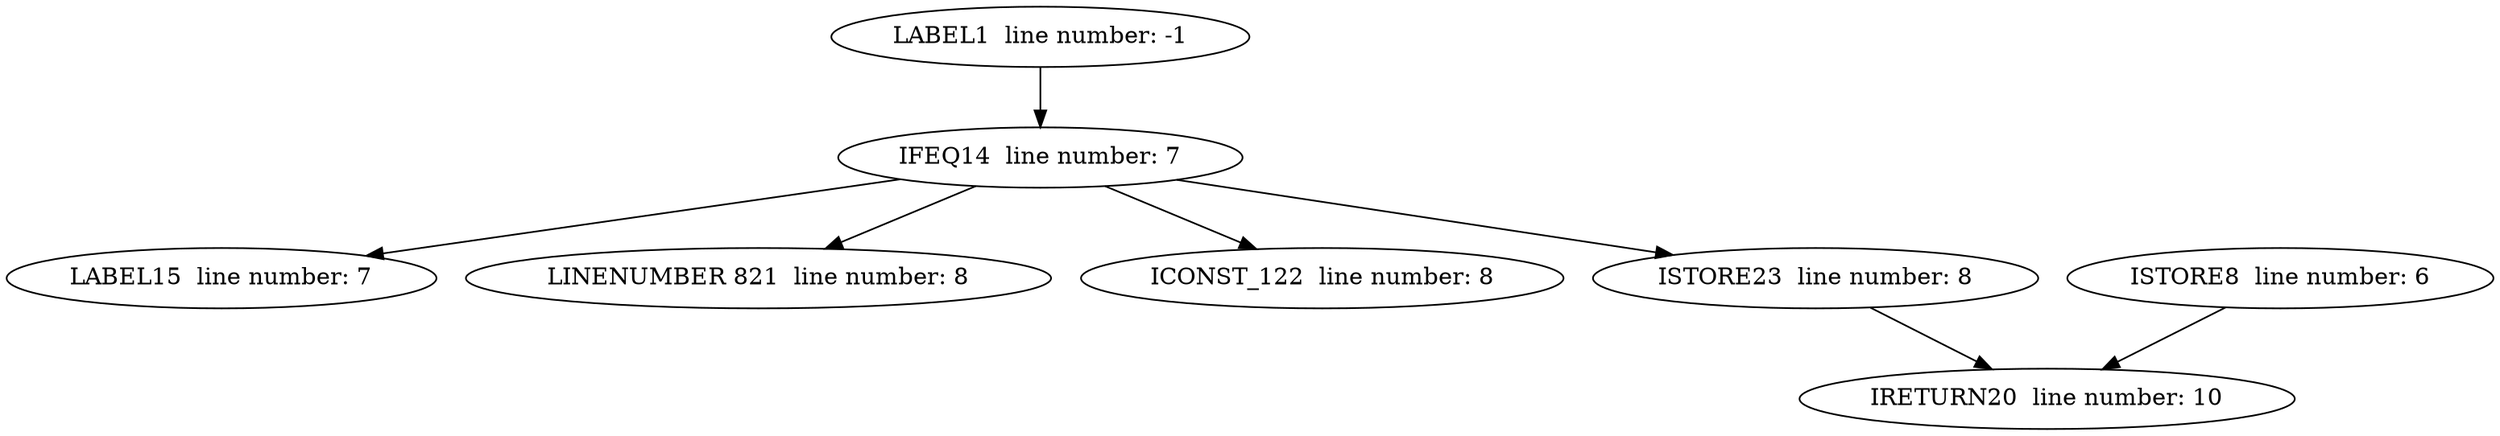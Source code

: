 digraph ProgramGraph {
"LABEL1  line number: -1"->"IFEQ14  line number: 7"
"ISTORE8  line number: 6"->"IRETURN20  line number: 10"
"IFEQ14  line number: 7"->"LABEL15  line number: 7"
"IFEQ14  line number: 7"->"LINENUMBER 821  line number: 8"
"IFEQ14  line number: 7"->"ICONST_122  line number: 8"
"IFEQ14  line number: 7"->"ISTORE23  line number: 8"
"ISTORE23  line number: 8"->"IRETURN20  line number: 10"
}